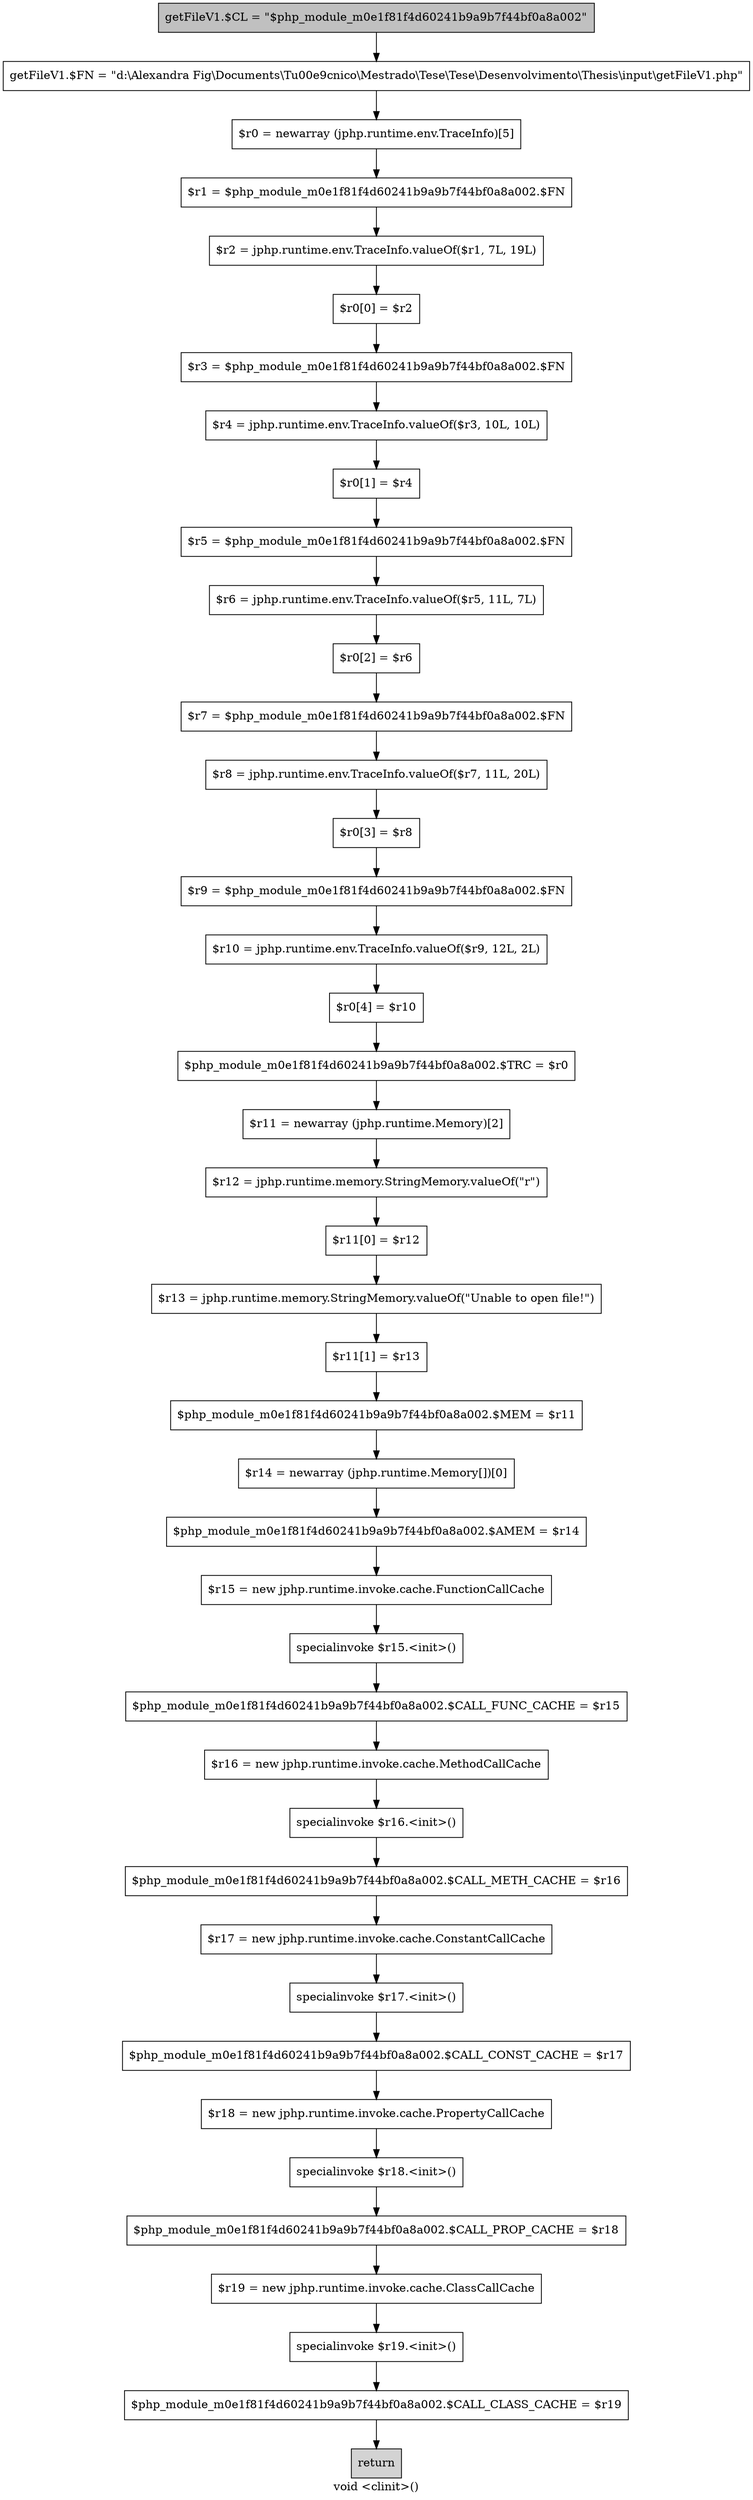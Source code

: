 digraph "void <clinit>()" {
    label="void <clinit>()";
    node [shape=box];
    "0" [style=filled,fillcolor=gray,label="getFileV1.$CL = \"$php_module_m0e1f81f4d60241b9a9b7f44bf0a8a002\"",];
    "1" [label="getFileV1.$FN = \"d:\\Alexandra Fig\\Documents\\T\u00e9cnico\\Mestrado\\Tese\\Tese\\Desenvolvimento\\Thesis\\input\\getFileV1.php\"",];
    "0"->"1";
    "2" [label="$r0 = newarray (jphp.runtime.env.TraceInfo)[5]",];
    "1"->"2";
    "3" [label="$r1 = $php_module_m0e1f81f4d60241b9a9b7f44bf0a8a002.$FN",];
    "2"->"3";
    "4" [label="$r2 = jphp.runtime.env.TraceInfo.valueOf($r1, 7L, 19L)",];
    "3"->"4";
    "5" [label="$r0[0] = $r2",];
    "4"->"5";
    "6" [label="$r3 = $php_module_m0e1f81f4d60241b9a9b7f44bf0a8a002.$FN",];
    "5"->"6";
    "7" [label="$r4 = jphp.runtime.env.TraceInfo.valueOf($r3, 10L, 10L)",];
    "6"->"7";
    "8" [label="$r0[1] = $r4",];
    "7"->"8";
    "9" [label="$r5 = $php_module_m0e1f81f4d60241b9a9b7f44bf0a8a002.$FN",];
    "8"->"9";
    "10" [label="$r6 = jphp.runtime.env.TraceInfo.valueOf($r5, 11L, 7L)",];
    "9"->"10";
    "11" [label="$r0[2] = $r6",];
    "10"->"11";
    "12" [label="$r7 = $php_module_m0e1f81f4d60241b9a9b7f44bf0a8a002.$FN",];
    "11"->"12";
    "13" [label="$r8 = jphp.runtime.env.TraceInfo.valueOf($r7, 11L, 20L)",];
    "12"->"13";
    "14" [label="$r0[3] = $r8",];
    "13"->"14";
    "15" [label="$r9 = $php_module_m0e1f81f4d60241b9a9b7f44bf0a8a002.$FN",];
    "14"->"15";
    "16" [label="$r10 = jphp.runtime.env.TraceInfo.valueOf($r9, 12L, 2L)",];
    "15"->"16";
    "17" [label="$r0[4] = $r10",];
    "16"->"17";
    "18" [label="$php_module_m0e1f81f4d60241b9a9b7f44bf0a8a002.$TRC = $r0",];
    "17"->"18";
    "19" [label="$r11 = newarray (jphp.runtime.Memory)[2]",];
    "18"->"19";
    "20" [label="$r12 = jphp.runtime.memory.StringMemory.valueOf(\"r\")",];
    "19"->"20";
    "21" [label="$r11[0] = $r12",];
    "20"->"21";
    "22" [label="$r13 = jphp.runtime.memory.StringMemory.valueOf(\"Unable to open file!\")",];
    "21"->"22";
    "23" [label="$r11[1] = $r13",];
    "22"->"23";
    "24" [label="$php_module_m0e1f81f4d60241b9a9b7f44bf0a8a002.$MEM = $r11",];
    "23"->"24";
    "25" [label="$r14 = newarray (jphp.runtime.Memory[])[0]",];
    "24"->"25";
    "26" [label="$php_module_m0e1f81f4d60241b9a9b7f44bf0a8a002.$AMEM = $r14",];
    "25"->"26";
    "27" [label="$r15 = new jphp.runtime.invoke.cache.FunctionCallCache",];
    "26"->"27";
    "28" [label="specialinvoke $r15.<init>()",];
    "27"->"28";
    "29" [label="$php_module_m0e1f81f4d60241b9a9b7f44bf0a8a002.$CALL_FUNC_CACHE = $r15",];
    "28"->"29";
    "30" [label="$r16 = new jphp.runtime.invoke.cache.MethodCallCache",];
    "29"->"30";
    "31" [label="specialinvoke $r16.<init>()",];
    "30"->"31";
    "32" [label="$php_module_m0e1f81f4d60241b9a9b7f44bf0a8a002.$CALL_METH_CACHE = $r16",];
    "31"->"32";
    "33" [label="$r17 = new jphp.runtime.invoke.cache.ConstantCallCache",];
    "32"->"33";
    "34" [label="specialinvoke $r17.<init>()",];
    "33"->"34";
    "35" [label="$php_module_m0e1f81f4d60241b9a9b7f44bf0a8a002.$CALL_CONST_CACHE = $r17",];
    "34"->"35";
    "36" [label="$r18 = new jphp.runtime.invoke.cache.PropertyCallCache",];
    "35"->"36";
    "37" [label="specialinvoke $r18.<init>()",];
    "36"->"37";
    "38" [label="$php_module_m0e1f81f4d60241b9a9b7f44bf0a8a002.$CALL_PROP_CACHE = $r18",];
    "37"->"38";
    "39" [label="$r19 = new jphp.runtime.invoke.cache.ClassCallCache",];
    "38"->"39";
    "40" [label="specialinvoke $r19.<init>()",];
    "39"->"40";
    "41" [label="$php_module_m0e1f81f4d60241b9a9b7f44bf0a8a002.$CALL_CLASS_CACHE = $r19",];
    "40"->"41";
    "42" [style=filled,fillcolor=lightgray,label="return",];
    "41"->"42";
}
